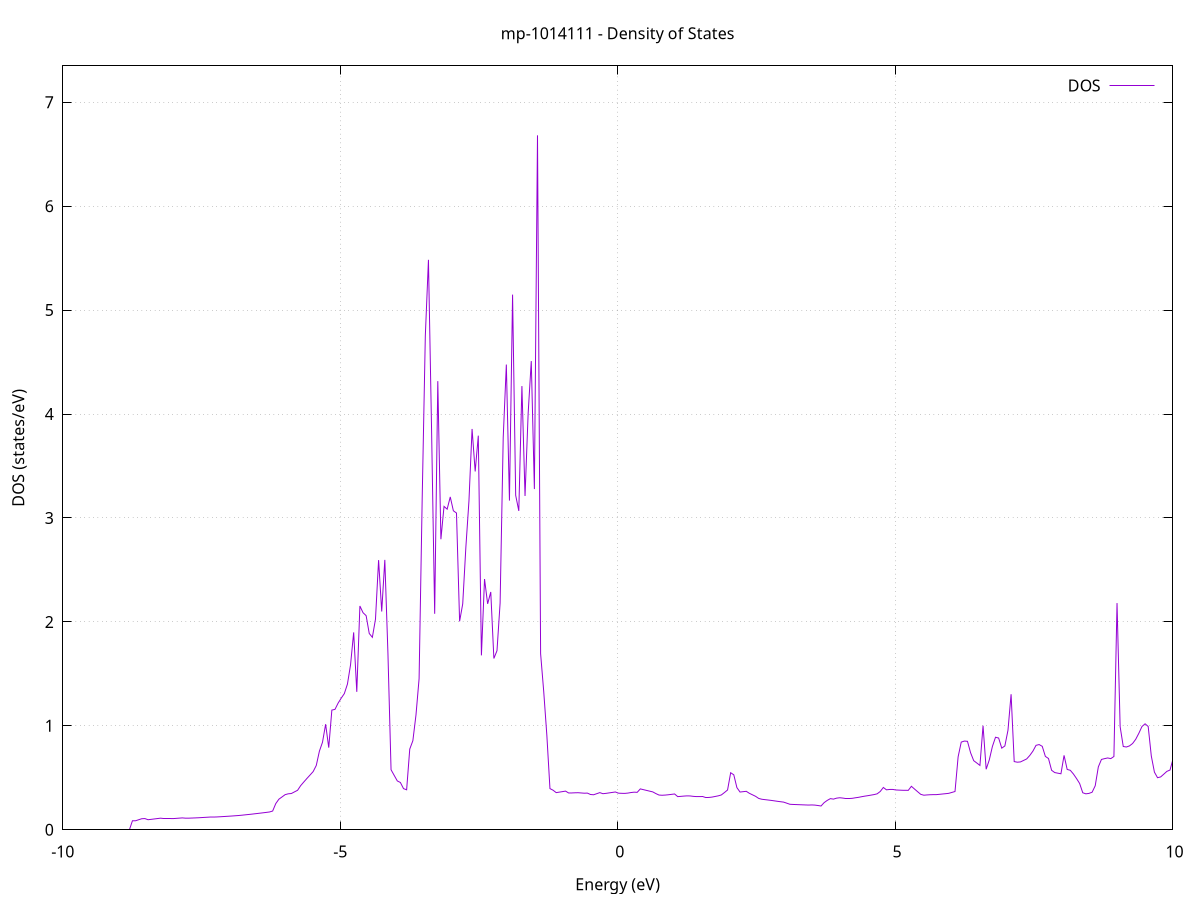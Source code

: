 set title 'mp-1014111 - Density of States'
set xlabel 'Energy (eV)'
set ylabel 'DOS (states/eV)'
set grid
set xrange [-10:10]
set yrange [0:7.350]
set xzeroaxis lt -1
set terminal png size 800,600
set output 'mp-1014111_dos_gnuplot.png'
plot '-' using 1:2 with lines title 'DOS'
-70.009400 0.000000
-69.953300 0.000000
-69.897100 0.000000
-69.841000 0.000000
-69.784800 0.000000
-69.728600 0.000000
-69.672500 0.000000
-69.616300 0.000000
-69.560200 0.000000
-69.504000 0.000000
-69.447900 0.000000
-69.391700 0.000000
-69.335600 0.000000
-69.279400 0.000000
-69.223300 0.000000
-69.167100 0.000000
-69.110900 0.000000
-69.054800 0.000000
-68.998600 0.000000
-68.942500 0.000000
-68.886300 0.000000
-68.830200 0.000000
-68.774000 0.000000
-68.717900 0.000000
-68.661700 0.000000
-68.605500 0.000000
-68.549400 0.000000
-68.493200 0.000000
-68.437100 0.000000
-68.380900 0.000000
-68.324800 0.000000
-68.268600 0.000000
-68.212500 0.000000
-68.156300 0.000000
-68.100200 0.000000
-68.044000 0.000000
-67.987800 0.000000
-67.931700 0.000000
-67.875500 0.000000
-67.819400 0.000000
-67.763200 0.000000
-67.707100 0.000000
-67.650900 0.000000
-67.594800 0.000000
-67.538600 0.000000
-67.482500 0.000000
-67.426300 0.000000
-67.370100 0.000000
-67.314000 0.000000
-67.257800 0.000000
-67.201700 0.000000
-67.145500 0.000000
-67.089400 0.000000
-67.033200 0.000000
-66.977100 0.000000
-66.920900 0.000000
-66.864800 0.000000
-66.808600 0.000000
-66.752400 0.000000
-66.696300 0.000000
-66.640100 0.000000
-66.584000 0.000000
-66.527800 0.000000
-66.471700 0.000000
-66.415500 0.000000
-66.359400 0.000000
-66.303200 0.000000
-66.247000 0.000000
-66.190900 0.000000
-66.134700 0.000000
-66.078600 0.000000
-66.022400 0.000000
-65.966300 0.000000
-65.910100 0.000000
-65.854000 0.000000
-65.797800 0.000000
-65.741700 0.000000
-65.685500 0.000000
-65.629300 0.000000
-65.573200 0.000000
-65.517000 0.000000
-65.460900 0.000000
-65.404700 0.000000
-65.348600 0.000000
-65.292400 0.000000
-65.236300 0.000000
-65.180100 0.000000
-65.124000 0.000000
-65.067800 0.000000
-65.011600 0.000000
-64.955500 0.000000
-64.899300 9.155100
-64.843200 15.127800
-64.787000 11.780300
-64.730900 23.783800
-64.674700 10.100400
-64.618600 0.000000
-64.562400 8.254300
-64.506300 6.969200
-64.450100 0.000000
-64.393900 0.000000
-64.337800 0.000000
-64.281600 0.000000
-64.225500 0.000000
-64.169300 0.000000
-64.113200 0.000000
-64.057000 0.000000
-64.000900 0.000000
-63.944700 0.000000
-63.888600 0.000000
-63.832400 0.000000
-63.776200 0.000000
-63.720100 0.000000
-63.663900 0.000000
-63.607800 0.000000
-63.551600 0.000000
-63.495500 0.000000
-63.439300 0.000000
-63.383200 0.000000
-63.327000 0.000000
-63.270800 0.000000
-63.214700 0.000000
-63.158500 0.000000
-63.102400 0.000000
-63.046200 0.000000
-62.990100 0.000000
-62.933900 0.000000
-62.877800 0.000000
-62.821600 0.000000
-62.765500 0.000000
-62.709300 0.000000
-62.653100 0.000000
-62.597000 0.000000
-62.540800 0.000000
-62.484700 0.000000
-62.428500 0.000000
-62.372400 0.000000
-62.316200 0.000000
-62.260100 0.000000
-62.203900 0.000000
-62.147800 0.000000
-62.091600 0.000000
-62.035400 0.000000
-61.979300 0.000000
-61.923100 0.000000
-61.867000 0.000000
-61.810800 0.000000
-61.754700 0.000000
-61.698500 0.000000
-61.642400 0.000000
-61.586200 0.000000
-61.530100 0.000000
-61.473900 0.000000
-61.417700 0.000000
-61.361600 0.000000
-61.305400 0.000000
-61.249300 0.000000
-61.193100 0.000000
-61.137000 0.000000
-61.080800 0.000000
-61.024700 0.000000
-60.968500 0.000000
-60.912400 0.000000
-60.856200 0.000000
-60.800000 0.000000
-60.743900 0.000000
-60.687700 0.000000
-60.631600 0.000000
-60.575400 0.000000
-60.519300 0.000000
-60.463100 0.000000
-60.407000 0.000000
-60.350800 0.000000
-60.294600 0.000000
-60.238500 0.000000
-60.182300 0.000000
-60.126200 0.000000
-60.070000 0.000000
-60.013900 0.000000
-59.957700 0.000000
-59.901600 0.000000
-59.845400 0.000000
-59.789300 0.000000
-59.733100 0.000000
-59.676900 0.000000
-59.620800 0.000000
-59.564600 0.000000
-59.508500 0.000000
-59.452300 0.000000
-59.396200 0.000000
-59.340000 0.000000
-59.283900 0.000000
-59.227700 0.000000
-59.171600 0.000000
-59.115400 0.000000
-59.059200 0.000000
-59.003100 0.000000
-58.946900 0.000000
-58.890800 0.000000
-58.834600 0.000000
-58.778500 0.000000
-58.722300 0.000000
-58.666200 0.000000
-58.610000 0.000000
-58.553900 0.000000
-58.497700 0.000000
-58.441500 0.000000
-58.385400 0.000000
-58.329200 0.000000
-58.273100 0.000000
-58.216900 0.000000
-58.160800 0.000000
-58.104600 0.000000
-58.048500 0.000000
-57.992300 0.000000
-57.936100 0.000000
-57.880000 0.000000
-57.823800 0.000000
-57.767700 0.000000
-57.711500 0.000000
-57.655400 0.000000
-57.599200 0.000000
-57.543100 0.000000
-57.486900 0.000000
-57.430800 0.000000
-57.374600 0.000000
-57.318400 0.000000
-57.262300 0.000000
-57.206100 0.000000
-57.150000 0.000000
-57.093800 0.000000
-57.037700 0.000000
-56.981500 0.000000
-56.925400 0.000000
-56.869200 0.000000
-56.813100 0.000000
-56.756900 0.000000
-56.700700 0.000000
-56.644600 0.000000
-56.588400 0.000000
-56.532300 0.000000
-56.476100 0.000000
-56.420000 0.000000
-56.363800 0.000000
-56.307700 0.000000
-56.251500 0.000000
-56.195400 0.000000
-56.139200 0.000000
-56.083000 0.000000
-56.026900 0.000000
-55.970700 0.000000
-55.914600 0.000000
-55.858400 0.000000
-55.802300 0.000000
-55.746100 0.000000
-55.690000 0.000000
-55.633800 0.000000
-55.577700 0.000000
-55.521500 0.000000
-55.465300 0.000000
-55.409200 0.000000
-55.353000 0.000000
-55.296900 0.000000
-55.240700 0.000000
-55.184600 0.000000
-55.128400 0.000000
-55.072300 0.000000
-55.016100 0.000000
-54.959900 0.000000
-54.903800 0.000000
-54.847600 0.000000
-54.791500 0.000000
-54.735300 0.000000
-54.679200 0.000000
-54.623000 0.000000
-54.566900 0.000000
-54.510700 0.000000
-54.454600 0.000000
-54.398400 0.000000
-54.342200 0.000000
-54.286100 0.000000
-54.229900 0.000000
-54.173800 0.000000
-54.117600 0.000000
-54.061500 0.000000
-54.005300 0.000000
-53.949200 0.000000
-53.893000 0.000000
-53.836900 0.000000
-53.780700 0.000000
-53.724500 0.000000
-53.668400 0.000000
-53.612200 0.000000
-53.556100 0.000000
-53.499900 0.000000
-53.443800 0.000000
-53.387600 0.000000
-53.331500 0.000000
-53.275300 0.000000
-53.219200 0.000000
-53.163000 0.000000
-53.106800 0.000000
-53.050700 0.000000
-52.994500 0.000000
-52.938400 0.000000
-52.882200 0.000000
-52.826100 0.000000
-52.769900 0.000000
-52.713800 0.000000
-52.657600 0.000000
-52.601400 0.000000
-52.545300 0.000000
-52.489100 0.000000
-52.433000 0.000000
-52.376800 0.000000
-52.320700 0.000000
-52.264500 0.000000
-52.208400 0.000000
-52.152200 0.000000
-52.096100 0.000000
-52.039900 0.000000
-51.983700 0.000000
-51.927600 0.000000
-51.871400 0.000000
-51.815300 0.000000
-51.759100 0.000000
-51.703000 0.000000
-51.646800 0.000000
-51.590700 0.000000
-51.534500 0.000000
-51.478400 0.000000
-51.422200 0.000000
-51.366000 0.000000
-51.309900 0.000000
-51.253700 0.000000
-51.197600 0.000000
-51.141400 0.000000
-51.085300 0.000000
-51.029100 0.000000
-50.973000 0.000000
-50.916800 0.000000
-50.860700 0.000000
-50.804500 0.000000
-50.748300 0.000000
-50.692200 0.000000
-50.636000 0.000000
-50.579900 0.000000
-50.523700 0.000000
-50.467600 0.000000
-50.411400 0.000000
-50.355300 0.000000
-50.299100 0.000000
-50.243000 0.000000
-50.186800 0.000000
-50.130600 0.000000
-50.074500 0.000000
-50.018300 0.000000
-49.962200 0.000000
-49.906000 0.000000
-49.849900 0.000000
-49.793700 0.000000
-49.737600 0.000000
-49.681400 0.000000
-49.625200 0.000000
-49.569100 0.000000
-49.512900 0.000000
-49.456800 0.000000
-49.400600 0.000000
-49.344500 0.000000
-49.288300 0.000000
-49.232200 0.000000
-49.176000 0.000000
-49.119900 0.000000
-49.063700 0.000000
-49.007500 0.000000
-48.951400 0.000000
-48.895200 0.000000
-48.839100 0.000000
-48.782900 0.000000
-48.726800 0.000000
-48.670600 0.000000
-48.614500 0.000000
-48.558300 0.000000
-48.502200 0.000000
-48.446000 0.000000
-48.389800 0.000000
-48.333700 0.000000
-48.277500 0.000000
-48.221400 0.000000
-48.165200 0.000000
-48.109100 0.000000
-48.052900 0.000000
-47.996800 0.000000
-47.940600 0.000000
-47.884500 0.000000
-47.828300 0.000000
-47.772100 0.000000
-47.716000 0.000000
-47.659800 0.000000
-47.603700 0.000000
-47.547500 0.000000
-47.491400 0.000000
-47.435200 0.000000
-47.379100 0.000000
-47.322900 0.000000
-47.266700 0.000000
-47.210600 0.000000
-47.154400 0.000000
-47.098300 0.000000
-47.042100 0.000000
-46.986000 0.000000
-46.929800 0.000000
-46.873700 0.000000
-46.817500 0.000000
-46.761400 0.000000
-46.705200 0.000000
-46.649000 0.000000
-46.592900 0.000000
-46.536700 0.000000
-46.480600 0.000000
-46.424400 0.000000
-46.368300 0.000000
-46.312100 0.000000
-46.256000 0.000000
-46.199800 0.000000
-46.143700 0.000000
-46.087500 0.000000
-46.031300 0.000000
-45.975200 0.000000
-45.919000 0.000000
-45.862900 0.000000
-45.806700 0.000000
-45.750600 0.000000
-45.694400 0.000000
-45.638300 0.000000
-45.582100 0.000000
-45.526000 0.000000
-45.469800 0.000000
-45.413600 0.000000
-45.357500 0.000000
-45.301300 0.000000
-45.245200 0.000000
-45.189000 0.000000
-45.132900 0.000000
-45.076700 0.000000
-45.020600 0.000000
-44.964400 0.000000
-44.908300 0.000000
-44.852100 0.000000
-44.795900 0.000000
-44.739800 0.000000
-44.683600 0.000000
-44.627500 0.000000
-44.571300 0.000000
-44.515200 0.000000
-44.459000 0.000000
-44.402900 0.000000
-44.346700 0.000000
-44.290500 0.000000
-44.234400 0.000000
-44.178200 0.000000
-44.122100 0.000000
-44.065900 0.000000
-44.009800 0.000000
-43.953600 0.000000
-43.897500 0.000000
-43.841300 0.000000
-43.785200 0.000000
-43.729000 0.000000
-43.672800 0.000000
-43.616700 0.000000
-43.560500 0.000000
-43.504400 0.000000
-43.448200 0.000000
-43.392100 0.000000
-43.335900 0.000000
-43.279800 0.000000
-43.223600 0.000000
-43.167500 0.000000
-43.111300 0.000000
-43.055100 0.000000
-42.999000 0.000000
-42.942800 0.000000
-42.886700 0.000000
-42.830500 0.000000
-42.774400 0.000000
-42.718200 0.000000
-42.662100 0.000000
-42.605900 0.000000
-42.549800 0.000000
-42.493600 0.000000
-42.437400 0.000000
-42.381300 0.000000
-42.325100 0.000000
-42.269000 0.000000
-42.212800 0.000000
-42.156700 0.000000
-42.100500 0.000000
-42.044400 0.000000
-41.988200 0.000000
-41.932000 0.000000
-41.875900 0.000000
-41.819700 0.000000
-41.763600 0.000000
-41.707400 0.000000
-41.651300 0.000000
-41.595100 0.000000
-41.539000 0.000000
-41.482800 0.000000
-41.426700 0.000000
-41.370500 0.000000
-41.314300 0.000000
-41.258200 0.000000
-41.202000 0.000000
-41.145900 0.000000
-41.089700 0.000000
-41.033600 0.000000
-40.977400 0.000000
-40.921300 0.000000
-40.865100 0.000000
-40.809000 0.000000
-40.752800 0.000000
-40.696600 0.000000
-40.640500 0.000000
-40.584300 0.000000
-40.528200 0.000000
-40.472000 0.000000
-40.415900 0.000000
-40.359700 0.000000
-40.303600 0.000000
-40.247400 0.000000
-40.191300 0.000000
-40.135100 0.000000
-40.078900 0.000000
-40.022800 0.000000
-39.966600 0.000000
-39.910500 0.000000
-39.854300 0.000000
-39.798200 0.000000
-39.742000 0.000000
-39.685900 0.000000
-39.629700 0.000000
-39.573600 0.000000
-39.517400 0.000000
-39.461200 0.000000
-39.405100 0.000000
-39.348900 0.000000
-39.292800 0.000000
-39.236600 0.000000
-39.180500 0.000000
-39.124300 0.000000
-39.068200 0.000000
-39.012000 0.000000
-38.955800 0.000000
-38.899700 0.000000
-38.843500 0.000000
-38.787400 0.000000
-38.731200 0.000000
-38.675100 0.000000
-38.618900 0.000000
-38.562800 0.000000
-38.506600 0.000000
-38.450500 0.000000
-38.394300 0.000000
-38.338100 0.000000
-38.282000 0.000000
-38.225800 0.000000
-38.169700 0.000000
-38.113500 0.000000
-38.057400 0.000000
-38.001200 0.000000
-37.945100 0.000000
-37.888900 0.000000
-37.832800 0.000000
-37.776600 0.000000
-37.720400 0.000000
-37.664300 0.000000
-37.608100 0.000000
-37.552000 0.000000
-37.495800 0.000000
-37.439700 0.000000
-37.383500 0.000000
-37.327400 0.000000
-37.271200 0.000000
-37.215100 0.000000
-37.158900 0.000000
-37.102700 0.000000
-37.046600 0.000000
-36.990400 0.000000
-36.934300 0.000000
-36.878100 0.000000
-36.822000 0.000000
-36.765800 0.000000
-36.709700 0.000000
-36.653500 0.000000
-36.597300 0.000000
-36.541200 0.000000
-36.485000 0.000000
-36.428900 0.000000
-36.372700 0.000000
-36.316600 0.000000
-36.260400 0.000000
-36.204300 0.000000
-36.148100 0.000000
-36.092000 0.000000
-36.035800 0.000000
-35.979600 0.000000
-35.923500 0.000000
-35.867300 0.000000
-35.811200 0.000000
-35.755000 0.000000
-35.698900 0.000000
-35.642700 0.000000
-35.586600 0.000000
-35.530400 0.000000
-35.474300 0.000000
-35.418100 0.000000
-35.361900 0.000000
-35.305800 0.000000
-35.249600 0.000000
-35.193500 0.000000
-35.137300 0.000000
-35.081200 0.000000
-35.025000 0.000000
-34.968900 0.000000
-34.912700 0.000000
-34.856600 0.000000
-34.800400 0.000000
-34.744200 0.000000
-34.688100 0.000000
-34.631900 0.000000
-34.575800 0.000000
-34.519600 0.000000
-34.463500 0.000000
-34.407300 0.000000
-34.351200 0.000000
-34.295000 0.000000
-34.238900 0.000000
-34.182700 0.000000
-34.126500 0.000000
-34.070400 0.000000
-34.014200 0.000000
-33.958100 0.000000
-33.901900 0.000000
-33.845800 0.000000
-33.789600 0.000000
-33.733500 0.000000
-33.677300 0.000000
-33.621100 0.000000
-33.565000 0.000000
-33.508800 0.000000
-33.452700 0.000000
-33.396500 0.000000
-33.340400 0.000000
-33.284200 0.000000
-33.228100 0.000000
-33.171900 0.000000
-33.115800 0.000000
-33.059600 0.000000
-33.003400 0.000000
-32.947300 0.000000
-32.891100 0.000000
-32.835000 0.000000
-32.778800 0.000000
-32.722700 0.000000
-32.666500 0.000000
-32.610400 0.000000
-32.554200 0.000000
-32.498100 0.000000
-32.441900 0.000000
-32.385700 0.000000
-32.329600 0.000000
-32.273400 0.000000
-32.217300 0.000000
-32.161100 0.000000
-32.105000 0.000000
-32.048800 0.000000
-31.992700 0.000000
-31.936500 0.000000
-31.880400 0.000000
-31.824200 0.000000
-31.768000 0.000000
-31.711900 0.000000
-31.655700 0.000000
-31.599600 0.000000
-31.543400 0.000000
-31.487300 0.000000
-31.431100 0.000000
-31.375000 0.000000
-31.318800 0.000000
-31.262700 0.000000
-31.206500 0.000000
-31.150300 0.000000
-31.094200 0.000000
-31.038000 0.000000
-30.981900 0.000000
-30.925700 0.000000
-30.869600 0.000000
-30.813400 0.000000
-30.757300 0.000000
-30.701100 0.000000
-30.644900 0.000000
-30.588800 0.000000
-30.532600 0.000000
-30.476500 0.000000
-30.420300 0.000000
-30.364200 0.000000
-30.308000 0.000000
-30.251900 0.000000
-30.195700 0.000000
-30.139600 0.000000
-30.083400 0.000000
-30.027200 0.000000
-29.971100 0.000000
-29.914900 0.000000
-29.858800 0.000000
-29.802600 0.000000
-29.746500 0.000000
-29.690300 0.000000
-29.634200 0.000000
-29.578000 0.000000
-29.521900 0.000000
-29.465700 0.000000
-29.409500 0.000000
-29.353400 0.000000
-29.297200 0.000000
-29.241100 0.000000
-29.184900 0.000000
-29.128800 0.000000
-29.072600 0.000000
-29.016500 0.000000
-28.960300 0.000000
-28.904200 0.000000
-28.848000 0.000000
-28.791800 0.000000
-28.735700 0.000000
-28.679500 0.000000
-28.623400 0.000000
-28.567200 0.000000
-28.511100 0.000000
-28.454900 0.000000
-28.398800 0.000000
-28.342600 0.000000
-28.286400 0.000000
-28.230300 0.000000
-28.174100 0.000000
-28.118000 0.000000
-28.061800 0.000000
-28.005700 0.000000
-27.949500 0.000000
-27.893400 0.000000
-27.837200 0.000000
-27.781100 0.000000
-27.724900 0.000000
-27.668700 0.000000
-27.612600 0.000000
-27.556400 0.000000
-27.500300 0.000000
-27.444100 0.000000
-27.388000 0.000000
-27.331800 0.000000
-27.275700 0.000000
-27.219500 0.000000
-27.163400 0.000000
-27.107200 0.000000
-27.051000 0.000000
-26.994900 0.000000
-26.938700 0.000000
-26.882600 0.000000
-26.826400 0.000000
-26.770300 0.000000
-26.714100 0.000000
-26.658000 0.000000
-26.601800 0.000000
-26.545700 0.000000
-26.489500 0.000000
-26.433300 0.000000
-26.377200 0.000000
-26.321000 0.000000
-26.264900 0.000000
-26.208700 0.000000
-26.152600 0.000000
-26.096400 0.000000
-26.040300 0.000000
-25.984100 0.000000
-25.928000 0.000000
-25.871800 0.000000
-25.815600 0.000000
-25.759500 0.000000
-25.703300 0.000000
-25.647200 0.000000
-25.591000 0.000000
-25.534900 0.000000
-25.478700 0.000000
-25.422600 0.000000
-25.366400 0.000000
-25.310200 0.000000
-25.254100 0.000000
-25.197900 0.000000
-25.141800 0.000000
-25.085600 0.000000
-25.029500 0.000000
-24.973300 0.000000
-24.917200 0.000000
-24.861000 0.000000
-24.804900 0.000000
-24.748700 0.000000
-24.692500 0.000000
-24.636400 0.000000
-24.580200 0.000000
-24.524100 0.000000
-24.467900 0.000000
-24.411800 0.000000
-24.355600 0.000000
-24.299500 0.000000
-24.243300 0.000000
-24.187200 0.000000
-24.131000 0.000000
-24.074800 0.000000
-24.018700 0.000000
-23.962500 0.000000
-23.906400 0.000000
-23.850200 0.000000
-23.794100 0.000000
-23.737900 0.000000
-23.681800 0.000000
-23.625600 0.000000
-23.569500 0.000000
-23.513300 0.000000
-23.457100 0.000000
-23.401000 0.000000
-23.344800 0.000000
-23.288700 0.000000
-23.232500 0.000000
-23.176400 0.000000
-23.120200 0.000000
-23.064100 0.000000
-23.007900 0.000000
-22.951700 0.000000
-22.895600 0.000000
-22.839400 0.000000
-22.783300 0.000000
-22.727100 0.000000
-22.671000 0.000000
-22.614800 0.000000
-22.558700 0.000000
-22.502500 0.000000
-22.446400 0.000000
-22.390200 0.000000
-22.334000 0.000000
-22.277900 0.000000
-22.221700 0.000000
-22.165600 0.000000
-22.109400 0.000000
-22.053300 0.000000
-21.997100 0.000000
-21.941000 0.000000
-21.884800 0.000000
-21.828700 0.000000
-21.772500 0.000000
-21.716300 0.000000
-21.660200 0.000000
-21.604000 0.000000
-21.547900 0.000000
-21.491700 0.000000
-21.435600 0.000000
-21.379400 0.000000
-21.323300 0.000000
-21.267100 0.000000
-21.211000 0.000000
-21.154800 0.000000
-21.098600 0.000000
-21.042500 0.000000
-20.986300 0.000000
-20.930200 0.000000
-20.874000 0.000000
-20.817900 0.000000
-20.761700 0.000000
-20.705600 0.000000
-20.649400 0.000000
-20.593300 0.000000
-20.537100 0.000000
-20.480900 0.000000
-20.424800 0.000000
-20.368600 0.000000
-20.312500 0.000000
-20.256300 0.000000
-20.200200 0.000000
-20.144000 0.000000
-20.087900 0.000000
-20.031700 0.000000
-19.975500 0.000000
-19.919400 0.000000
-19.863200 0.000000
-19.807100 0.000000
-19.750900 0.000000
-19.694800 0.000000
-19.638600 0.000000
-19.582500 0.000000
-19.526300 0.000000
-19.470200 0.000000
-19.414000 0.000000
-19.357800 0.000000
-19.301700 0.000000
-19.245500 0.000000
-19.189400 0.000000
-19.133200 0.000000
-19.077100 0.000000
-19.020900 0.000000
-18.964800 0.000000
-18.908600 0.000000
-18.852500 0.000000
-18.796300 0.000000
-18.740100 0.000000
-18.684000 0.000000
-18.627800 0.000000
-18.571700 0.000000
-18.515500 0.000000
-18.459400 0.000000
-18.403200 0.000000
-18.347100 0.000000
-18.290900 0.000000
-18.234800 0.000000
-18.178600 0.000000
-18.122400 0.000000
-18.066300 0.000000
-18.010100 0.000000
-17.954000 0.000000
-17.897800 0.000000
-17.841700 0.000000
-17.785500 0.000000
-17.729400 0.000000
-17.673200 0.000000
-17.617000 0.000000
-17.560900 0.000000
-17.504700 0.000000
-17.448600 0.000000
-17.392400 0.000000
-17.336300 0.000000
-17.280100 0.000000
-17.224000 0.000000
-17.167800 0.000000
-17.111700 0.000000
-17.055500 0.000000
-16.999300 0.000000
-16.943200 0.000000
-16.887000 0.000000
-16.830900 0.000000
-16.774700 0.000000
-16.718600 0.000000
-16.662400 0.000000
-16.606300 0.000000
-16.550100 0.000000
-16.494000 0.000000
-16.437800 0.000000
-16.381600 0.000000
-16.325500 0.000000
-16.269300 0.000000
-16.213200 0.000000
-16.157000 0.000000
-16.100900 0.000000
-16.044700 0.000000
-15.988600 0.000000
-15.932400 0.000000
-15.876300 0.000000
-15.820100 0.000000
-15.763900 0.000000
-15.707800 0.000000
-15.651600 0.000000
-15.595500 0.000000
-15.539300 0.000000
-15.483200 0.000000
-15.427000 0.000000
-15.370900 0.000000
-15.314700 0.000000
-15.258600 0.000000
-15.202400 0.000000
-15.146200 0.000000
-15.090100 0.000000
-15.033900 0.000000
-14.977800 0.000000
-14.921600 0.000000
-14.865500 0.000000
-14.809300 0.000000
-14.753200 0.000000
-14.697000 0.000000
-14.640800 0.000000
-14.584700 0.000000
-14.528500 0.000000
-14.472400 0.000000
-14.416200 0.000000
-14.360100 0.000000
-14.303900 0.000000
-14.247800 0.000000
-14.191600 0.000000
-14.135500 0.000000
-14.079300 0.000000
-14.023100 0.000000
-13.967000 0.000000
-13.910800 0.000000
-13.854700 0.000000
-13.798500 0.000000
-13.742400 0.000000
-13.686200 0.000000
-13.630100 0.000000
-13.573900 0.000000
-13.517800 0.000000
-13.461600 0.000000
-13.405400 0.000000
-13.349300 0.000000
-13.293100 0.000000
-13.237000 0.000000
-13.180800 0.000000
-13.124700 0.000000
-13.068500 0.000000
-13.012400 0.000000
-12.956200 0.000000
-12.900100 0.000000
-12.843900 0.000000
-12.787700 0.000000
-12.731600 0.000000
-12.675400 0.000000
-12.619300 0.000000
-12.563100 0.000000
-12.507000 0.000000
-12.450800 0.000000
-12.394700 0.000000
-12.338500 0.000000
-12.282300 0.000000
-12.226200 0.000000
-12.170000 0.000000
-12.113900 0.000000
-12.057700 0.000000
-12.001600 0.000000
-11.945400 0.000000
-11.889300 0.000000
-11.833100 0.000000
-11.777000 0.000000
-11.720800 0.000000
-11.664600 0.000000
-11.608500 0.000000
-11.552300 0.000000
-11.496200 0.000000
-11.440000 0.000000
-11.383900 0.000000
-11.327700 0.000000
-11.271600 0.000000
-11.215400 0.000000
-11.159300 0.000000
-11.103100 0.000000
-11.046900 0.000000
-10.990800 0.000000
-10.934600 0.000000
-10.878500 0.000000
-10.822300 0.000000
-10.766200 0.000000
-10.710000 0.000000
-10.653900 0.000000
-10.597700 0.000000
-10.541600 0.000000
-10.485400 0.000000
-10.429200 0.000000
-10.373100 0.000000
-10.316900 0.000000
-10.260800 0.000000
-10.204600 0.000000
-10.148500 0.000000
-10.092300 0.000000
-10.036200 0.000000
-9.980000 0.000000
-9.923900 0.000000
-9.867700 0.000000
-9.811500 0.000000
-9.755400 0.000000
-9.699200 0.000000
-9.643100 0.000000
-9.586900 0.000000
-9.530800 0.000000
-9.474600 0.000000
-9.418500 0.000000
-9.362300 0.000000
-9.306100 0.000000
-9.250000 0.000000
-9.193800 0.000000
-9.137700 0.000000
-9.081500 0.000000
-9.025400 0.000000
-8.969200 0.000000
-8.913100 0.000000
-8.856900 0.000000
-8.800800 0.000000
-8.744600 0.086700
-8.688400 0.086800
-8.632300 0.096600
-8.576100 0.106400
-8.520000 0.107700
-8.463800 0.096800
-8.407700 0.100300
-8.351500 0.104100
-8.295400 0.107800
-8.239200 0.111600
-8.183100 0.105200
-8.126900 0.105200
-8.070700 0.105200
-8.014600 0.107500
-7.958400 0.109700
-7.902300 0.112000
-7.846100 0.114200
-7.790000 0.111700
-7.733800 0.111600
-7.677700 0.112800
-7.621500 0.114000
-7.565400 0.115300
-7.509200 0.117000
-7.453000 0.118900
-7.396900 0.120700
-7.340700 0.122600
-7.284600 0.122300
-7.228400 0.123400
-7.172300 0.125000
-7.116100 0.126900
-7.060000 0.128800
-7.003800 0.130700
-6.947600 0.132700
-6.891500 0.134900
-6.835300 0.137100
-6.779200 0.139900
-6.723000 0.143100
-6.666900 0.146300
-6.610700 0.149400
-6.554600 0.153000
-6.498400 0.156500
-6.442300 0.160000
-6.386100 0.163600
-6.329900 0.167400
-6.273800 0.171300
-6.217600 0.180400
-6.161500 0.251900
-6.105300 0.294300
-6.049200 0.315800
-5.993000 0.337900
-5.936900 0.346100
-5.880700 0.348900
-5.824600 0.364500
-5.768400 0.380000
-5.712200 0.425100
-5.656100 0.459800
-5.599900 0.494000
-5.543800 0.526800
-5.487600 0.560000
-5.431500 0.618800
-5.375300 0.756100
-5.319200 0.842500
-5.263000 1.015600
-5.206900 0.790300
-5.150700 1.151600
-5.094500 1.158500
-5.038400 1.218300
-4.982200 1.266500
-4.926100 1.310000
-4.869900 1.401700
-4.813800 1.587700
-4.757600 1.899200
-4.701500 1.327200
-4.645300 2.153200
-4.589200 2.089000
-4.533000 2.059900
-4.476800 1.888600
-4.420700 1.851800
-4.364500 2.025800
-4.308400 2.594600
-4.252200 2.100400
-4.196100 2.596600
-4.139900 1.695500
-4.083800 0.577500
-4.027600 0.523700
-3.971400 0.470100
-3.915300 0.454800
-3.859100 0.395900
-3.803000 0.384700
-3.746800 0.776400
-3.690700 0.857100
-3.634500 1.104600
-3.578400 1.454000
-3.522200 3.197400
-3.466100 4.753400
-3.409900 5.484000
-3.353700 3.853400
-3.297600 2.078100
-3.241400 4.316600
-3.185300 2.795500
-3.129100 3.111600
-3.073000 3.084600
-3.016800 3.202500
-2.960700 3.069500
-2.904500 3.047500
-2.848400 2.005600
-2.792200 2.173200
-2.736000 2.714500
-2.679900 3.163400
-2.623700 3.856300
-2.567600 3.447600
-2.511400 3.792100
-2.455300 1.677800
-2.399100 2.412600
-2.343000 2.173700
-2.286800 2.288000
-2.230700 1.648200
-2.174500 1.723200
-2.118300 2.181500
-2.062200 3.774900
-2.006000 4.476200
-1.949900 3.167600
-1.893700 5.149200
-1.837600 3.217800
-1.781400 3.068100
-1.725300 4.269400
-1.669100 3.211900
-1.613000 4.005700
-1.556800 4.509400
-1.500600 3.278100
-1.444500 6.681800
-1.388300 1.694100
-1.332200 1.329300
-1.276000 0.909200
-1.219900 0.396200
-1.163700 0.380700
-1.107600 0.357500
-1.051400 0.362300
-0.995200 0.367100
-0.939100 0.372000
-0.882900 0.353900
-0.826800 0.354300
-0.770600 0.355800
-0.714500 0.356600
-0.658300 0.354300
-0.602200 0.351800
-0.546000 0.352900
-0.489900 0.339500
-0.433700 0.336900
-0.377500 0.347100
-0.321400 0.357500
-0.265200 0.347100
-0.209100 0.350400
-0.152900 0.354900
-0.096800 0.359300
-0.040600 0.363700
0.015500 0.352100
0.071700 0.350800
0.127800 0.350100
0.184000 0.353000
0.240200 0.358200
0.296300 0.361800
0.352500 0.360300
0.408600 0.393300
0.464800 0.386000
0.520900 0.378800
0.577100 0.371600
0.633200 0.364400
0.689400 0.348100
0.745500 0.334100
0.801700 0.332200
0.857900 0.333900
0.914000 0.336900
0.970200 0.340700
1.026300 0.344500
1.082500 0.319100
1.138600 0.321500
1.194800 0.324200
1.250900 0.326200
1.307100 0.325400
1.363300 0.321600
1.419400 0.319300
1.475600 0.319600
1.531700 0.319900
1.587900 0.310200
1.644000 0.311000
1.700200 0.314500
1.756300 0.320400
1.812500 0.326400
1.868600 0.335000
1.924800 0.358200
1.981000 0.382900
2.037100 0.549000
2.093300 0.528800
2.149400 0.405500
2.205600 0.363200
2.261700 0.366600
2.317900 0.370100
2.374000 0.350900
2.430200 0.336400
2.486300 0.321800
2.542500 0.301600
2.598700 0.293700
2.654800 0.290000
2.711000 0.286400
2.767100 0.282700
2.823300 0.278400
2.879400 0.274000
2.935600 0.270000
2.991700 0.266100
3.047900 0.255900
3.104000 0.245400
3.160200 0.243700
3.216400 0.242500
3.272500 0.241300
3.328700 0.240100
3.384800 0.238900
3.441000 0.237700
3.497100 0.238900
3.553300 0.237500
3.609400 0.233500
3.665600 0.228800
3.721700 0.261200
3.777900 0.282900
3.834100 0.299600
3.890200 0.295000
3.946400 0.304300
4.002500 0.308200
4.058700 0.304900
4.114800 0.305500
4.171000 0.305500
4.227100 0.302600
4.283300 0.307700
4.339500 0.312100
4.395600 0.318000
4.451800 0.323500
4.507900 0.328000
4.564100 0.333300
4.620200 0.338500
4.676400 0.345700
4.732500 0.368400
4.788700 0.407200
4.844800 0.384400
4.901000 0.387800
4.957200 0.388400
5.013300 0.383000
5.069500 0.381600
5.125600 0.380200
5.181800 0.379800
5.237900 0.379400
5.294100 0.418300
5.350200 0.392200
5.406400 0.366300
5.462500 0.341000
5.518700 0.332600
5.574900 0.335300
5.631000 0.337100
5.687200 0.338100
5.743300 0.338200
5.799500 0.341100
5.855600 0.344300
5.911800 0.347300
5.967900 0.350800
6.024100 0.359400
6.080200 0.368200
6.136400 0.702000
6.192600 0.843600
6.248700 0.853600
6.304900 0.851100
6.361000 0.741100
6.417200 0.665000
6.473300 0.642400
6.529500 0.619200
6.585600 1.001500
6.641800 0.582400
6.698000 0.672300
6.754100 0.801400
6.810300 0.890500
6.866400 0.882700
6.922600 0.785400
6.978700 0.806500
7.034900 0.957300
7.091000 1.304100
7.147200 0.656100
7.203300 0.650300
7.259500 0.652800
7.315700 0.667100
7.371800 0.681700
7.428000 0.715200
7.484100 0.756500
7.540300 0.812400
7.596400 0.819900
7.652600 0.802900
7.708700 0.706100
7.764900 0.685900
7.821000 0.572600
7.877200 0.550500
7.933400 0.544600
7.989500 0.538800
8.045700 0.715800
8.101800 0.580600
8.158000 0.572300
8.214100 0.536800
8.270300 0.493200
8.326400 0.445400
8.382600 0.356200
8.438700 0.345900
8.494900 0.350100
8.551100 0.361200
8.607200 0.423500
8.663400 0.605100
8.719500 0.676800
8.775700 0.684500
8.831800 0.691100
8.888000 0.684700
8.944100 0.705100
9.000300 2.181400
9.056400 0.991600
9.112600 0.801300
9.168800 0.796400
9.224900 0.807000
9.281100 0.830200
9.337200 0.870700
9.393400 0.928400
9.449500 0.993100
9.505700 1.019500
9.561800 0.994100
9.618000 0.710000
9.674200 0.554600
9.730300 0.501000
9.786500 0.508400
9.842600 0.534800
9.898800 0.562000
9.954900 0.574600
10.011100 0.684100
10.067200 0.677400
10.123400 0.678600
10.179500 0.660600
10.235700 0.635100
10.291900 0.648800
10.348000 0.719100
10.404200 0.739700
10.460300 0.819200
10.516500 0.887700
10.572600 0.887500
10.628800 0.848600
10.684900 0.756500
10.741100 0.784500
10.797200 0.968500
10.853400 1.054000
10.909600 0.804000
10.965700 0.736300
11.021900 0.731500
11.078000 0.697700
11.134200 0.693900
11.190300 0.876900
11.246500 0.632700
11.302600 0.697200
11.358800 0.681600
11.414900 0.682600
11.471100 0.764900
11.527300 0.823200
11.583400 0.811900
11.639600 0.829900
11.695700 0.844700
11.751900 0.832900
11.808000 0.810500
11.864200 0.793400
11.920300 0.819200
11.976500 0.855100
12.032700 0.869400
12.088800 0.885700
12.145000 0.902000
12.201100 0.975100
12.257300 1.044300
12.313400 1.073500
12.369600 1.109200
12.425700 0.916900
12.481900 0.761700
12.538000 0.523000
12.594200 0.559500
12.650400 0.597600
12.706500 0.642300
12.762700 0.753300
12.818800 0.871900
12.875000 0.958100
12.931100 1.025700
12.987300 1.025500
13.043400 0.999000
13.099600 0.973800
13.155700 0.919900
13.211900 0.886600
13.268100 0.937800
13.324200 0.941900
13.380400 0.965300
13.436500 0.907800
13.492700 0.887100
13.548800 0.921000
13.605000 0.927400
13.661100 0.939100
13.717300 0.974700
13.773400 1.010900
13.829600 0.963500
13.885800 0.872900
13.941900 0.867600
13.998100 0.875700
14.054200 0.746300
14.110400 0.717700
14.166500 0.720500
14.222700 0.759900
14.278800 0.839400
14.335000 0.950400
14.391100 1.099300
14.447300 1.177600
14.503500 1.082800
14.559600 1.027000
14.615800 0.993600
14.671900 0.985400
14.728100 0.955400
14.784200 0.916000
14.840400 0.905000
14.896500 0.894000
14.952700 0.912500
15.008900 0.996100
15.065000 1.007700
15.121200 0.967000
15.177300 0.981700
15.233500 0.984300
15.289600 0.978900
15.345800 0.962900
15.401900 0.976100
15.458100 0.975700
15.514200 0.968900
15.570400 0.958300
15.626600 1.029500
15.682700 1.171600
15.738900 1.072900
15.795000 0.977300
15.851200 0.967700
15.907300 0.971600
15.963500 0.945800
16.019600 0.911000
16.075800 0.947000
16.131900 1.033600
16.188100 1.081200
16.244300 1.044200
16.300400 1.001300
16.356600 0.980600
16.412700 0.970600
16.468900 0.977300
16.525000 1.014900
16.581200 1.056500
16.637300 1.060200
16.693500 1.040500
16.749600 0.998500
16.805800 0.961900
16.862000 0.936900
16.918100 0.971500
16.974300 0.963400
17.030400 0.935900
17.086600 0.917600
17.142700 0.890900
17.198900 0.876300
17.255000 0.909000
17.311200 0.971600
17.367400 1.041700
17.423500 1.056600
17.479700 1.070700
17.535800 1.023200
17.592000 1.091700
17.648100 1.208900
17.704300 1.242600
17.760400 1.226000
17.816600 1.212200
17.872700 1.208100
17.928900 1.196600
17.985100 1.123500
18.041200 1.074300
18.097400 1.160100
18.153500 1.181000
18.209700 1.124300
18.265800 1.051100
18.322000 1.059600
18.378100 1.047600
18.434300 1.013500
18.490400 0.973200
18.546600 0.938700
18.602800 0.916700
18.658900 0.928300
18.715100 0.980200
18.771200 1.002900
18.827400 0.972500
18.883500 0.943800
18.939700 0.922400
18.995800 0.916400
19.052000 0.904900
19.108100 0.906300
19.164300 0.947200
19.220500 1.018000
19.276600 1.042100
19.332800 0.989100
19.388900 0.966400
19.445100 0.960100
19.501200 0.946100
19.557400 0.938500
19.613500 0.991800
19.669700 1.029500
19.725800 1.080100
19.782000 1.125500
19.838200 1.160800
19.894300 1.152900
19.950500 1.140100
20.006600 1.142400
20.062800 1.147400
20.118900 1.163300
20.175100 1.154900
20.231200 1.159200
20.287400 1.166000
20.343600 1.122500
20.399700 1.080500
20.455900 1.056500
20.512000 1.054400
20.568200 1.053700
20.624300 1.066200
20.680500 1.078900
20.736600 1.082800
20.792800 1.092900
20.848900 1.128200
20.905100 1.179800
20.961300 1.198100
21.017400 1.184300
21.073600 1.208400
21.129700 1.166100
21.185900 1.198900
21.242000 1.173300
21.298200 1.140800
21.354300 1.103900
21.410500 1.073900
21.466600 1.079200
21.522800 1.044300
21.579000 1.005900
21.635100 0.992000
21.691300 0.975800
21.747400 0.973700
21.803600 0.986100
21.859700 1.108800
21.915900 1.060000
21.972000 1.106800
22.028200 1.135200
22.084300 1.092600
22.140500 1.086200
22.196700 1.079500
22.252800 1.098300
22.309000 1.105700
22.365100 1.147400
22.421300 1.163500
22.477400 1.163400
22.533600 1.198700
22.589700 1.147800
22.645900 1.164900
22.702100 1.181500
22.758200 1.193200
22.814400 1.185900
22.870500 1.154700
22.926700 1.149800
22.982800 1.153500
23.039000 1.177100
23.095100 1.119400
23.151300 1.063300
23.207400 1.047400
23.263600 1.066300
23.319800 1.084100
23.375900 1.120500
23.432100 1.107400
23.488200 1.099200
23.544400 1.156100
23.600500 1.244400
23.656700 1.318200
23.712800 1.304900
23.769000 1.288100
23.825100 1.285600
23.881300 1.225800
23.937500 1.187000
23.993600 1.147700
24.049800 1.107900
24.105900 1.069600
24.162100 1.186200
24.218200 1.344400
24.274400 1.382700
24.330500 1.344900
24.386700 1.321700
24.442800 1.277400
24.499000 1.197100
24.555200 1.150800
24.611300 1.134500
24.667500 1.148500
24.723600 1.189000
24.779800 1.223300
24.835900 1.264600
24.892100 1.391400
24.948200 1.368700
25.004400 1.369300
25.060500 1.359700
25.116700 1.314600
25.172900 1.280700
25.229000 1.254200
25.285200 1.228600
25.341300 1.191800
25.397500 1.160900
25.453600 1.140900
25.509800 1.176000
25.565900 1.182600
25.622100 1.269200
25.678300 1.201200
25.734400 1.200300
25.790600 1.278000
25.846700 1.298900
25.902900 1.244300
25.959000 1.207500
26.015200 1.167500
26.071300 1.142500
26.127500 1.101300
26.183600 1.074400
26.239800 1.072100
26.296000 1.079100
26.352100 1.092400
26.408300 1.089400
26.464400 1.103400
26.520600 1.125700
26.576700 1.167500
26.632900 1.172400
26.689000 1.178500
26.745200 1.214900
26.801300 1.278000
26.857500 1.300300
26.913700 1.306800
26.969800 1.344100
27.026000 1.382300
27.082100 1.410000
27.138300 1.439800
27.194400 1.441200
27.250600 1.409600
27.306700 1.382200
27.362900 1.347800
27.419000 1.317400
27.475200 1.304200
27.531400 1.289400
27.587500 1.315800
27.643700 1.312200
27.699800 1.325500
27.756000 1.277900
27.812100 1.232600
27.868300 1.211500
27.924400 1.206700
27.980600 1.217400
28.036700 1.199800
28.092900 1.182700
28.149100 1.148900
28.205200 1.091100
28.261400 1.076000
28.317500 1.196900
28.373700 1.325900
28.429800 1.309200
28.486000 1.307400
28.542100 1.302900
28.598300 1.417000
28.654500 1.277200
28.710600 1.240800
28.766800 1.264600
28.822900 1.318600
28.879100 1.305500
28.935200 1.251200
28.991400 1.215700
29.047500 1.183900
29.103700 1.154800
29.159800 1.131000
29.216000 1.119600
29.272200 1.125600
29.328300 1.128800
29.384500 1.189600
29.440600 1.234500
29.496800 1.322300
29.552900 1.408100
29.609100 1.437800
29.665200 1.352900
29.721400 1.304200
29.777500 1.285200
29.833700 1.268400
29.889900 1.256000
29.946000 1.254000
30.002200 1.273400
30.058300 1.294200
30.114500 1.246800
30.170600 1.265700
30.226800 1.264500
30.282900 1.279000
30.339100 1.319200
30.395200 1.349400
30.451400 1.372000
30.507600 1.340500
30.563700 1.347100
30.619900 1.295300
30.676000 1.254400
30.732200 1.308900
30.788300 1.361400
30.844500 1.370800
30.900600 1.381800
30.956800 1.392800
31.013000 1.394400
31.069100 1.372000
31.125300 1.365900
31.181400 1.407200
31.237600 1.395800
31.293700 1.337900
31.349900 1.333900
31.406000 1.323600
31.462200 1.327100
31.518300 1.309000
31.574500 1.288300
31.630700 1.271600
31.686800 1.270400
31.743000 1.282700
31.799100 1.309500
31.855300 1.430100
31.911400 1.364500
31.967600 1.387900
32.023700 1.288400
32.079900 1.185200
32.136000 1.122500
32.192200 1.064700
32.248400 1.101800
32.304500 1.164200
32.360700 1.244800
32.416800 1.297100
32.473000 1.271800
32.529100 1.210200
32.585300 1.201600
32.641400 1.166200
32.697600 1.152900
32.753700 1.036000
32.809900 1.013900
32.866100 1.004500
32.922200 0.982300
32.978400 0.941900
33.034500 0.906200
33.090700 0.933700
33.146800 0.900400
33.203000 0.873100
33.259100 0.852200
33.315300 0.827400
33.371400 0.768200
33.427600 0.712500
33.483800 0.720400
33.539900 0.675000
33.596100 0.663300
33.652200 0.602400
33.708400 0.576900
33.764500 0.587800
33.820700 0.579200
33.876800 0.548600
33.933000 0.481600
33.989200 0.432700
34.045300 0.398200
34.101500 0.394100
34.157600 0.430700
34.213800 0.423700
34.269900 0.420100
34.326100 0.383600
34.382200 0.347500
34.438400 0.328900
34.494500 0.321900
34.550700 0.307100
34.606900 0.281000
34.663000 0.274200
34.719200 0.268700
34.775300 0.262600
34.831500 0.256400
34.887600 0.245400
34.943800 0.231900
34.999900 0.221500
35.056100 0.213700
35.112200 0.213800
35.168400 0.216200
35.224600 0.172500
35.280700 0.119500
35.336900 0.102500
35.393000 0.076600
35.449200 0.079000
35.505300 0.082900
35.561500 0.081900
35.617600 0.073600
35.673800 0.098000
35.729900 0.063700
35.786100 0.034800
35.842300 0.012600
35.898400 0.004700
35.954600 0.001800
36.010700 0.000300
36.066900 0.000000
36.123000 0.000000
36.179200 0.000000
36.235300 0.000000
36.291500 0.000000
36.347700 0.000000
36.403800 0.000000
36.460000 0.000000
36.516100 0.000000
36.572300 0.000000
36.628400 0.000000
36.684600 0.000000
36.740700 0.000000
36.796900 0.000000
36.853000 0.000000
36.909200 0.000000
36.965400 0.000000
37.021500 0.000000
37.077700 0.000000
37.133800 0.000000
37.190000 0.000000
37.246100 0.000000
37.302300 0.000000
37.358400 0.000000
37.414600 0.000000
37.470700 0.000000
37.526900 0.000000
37.583100 0.000000
37.639200 0.000000
37.695400 0.000000
37.751500 0.000000
37.807700 0.000000
37.863800 0.000000
37.920000 0.000000
37.976100 0.000000
38.032300 0.000000
38.088400 0.000000
38.144600 0.000000
38.200800 0.000000
38.256900 0.000000
38.313100 0.000000
38.369200 0.000000
38.425400 0.000000
38.481500 0.000000
38.537700 0.000000
38.593800 0.000000
38.650000 0.000000
38.706100 0.000000
38.762300 0.000000
38.818500 0.000000
38.874600 0.000000
38.930800 0.000000
38.986900 0.000000
39.043100 0.000000
39.099200 0.000000
39.155400 0.000000
39.211500 0.000000
39.267700 0.000000
39.323900 0.000000
39.380000 0.000000
39.436200 0.000000
39.492300 0.000000
39.548500 0.000000
39.604600 0.000000
39.660800 0.000000
39.716900 0.000000
39.773100 0.000000
39.829200 0.000000
39.885400 0.000000
39.941600 0.000000
39.997700 0.000000
40.053900 0.000000
40.110000 0.000000
40.166200 0.000000
40.222300 0.000000
40.278500 0.000000
40.334600 0.000000
40.390800 0.000000
40.446900 0.000000
40.503100 0.000000
40.559300 0.000000
40.615400 0.000000
40.671600 0.000000
40.727700 0.000000
40.783900 0.000000
40.840000 0.000000
40.896200 0.000000
40.952300 0.000000
41.008500 0.000000
41.064600 0.000000
41.120800 0.000000
41.177000 0.000000
41.233100 0.000000
41.289300 0.000000
41.345400 0.000000
41.401600 0.000000
41.457700 0.000000
41.513900 0.000000
41.570000 0.000000
41.626200 0.000000
41.682400 0.000000
41.738500 0.000000
41.794700 0.000000
41.850800 0.000000
41.907000 0.000000
41.963100 0.000000
42.019300 0.000000
42.075400 0.000000
42.131600 0.000000
42.187700 0.000000
42.243900 0.000000
42.300100 0.000000
e
